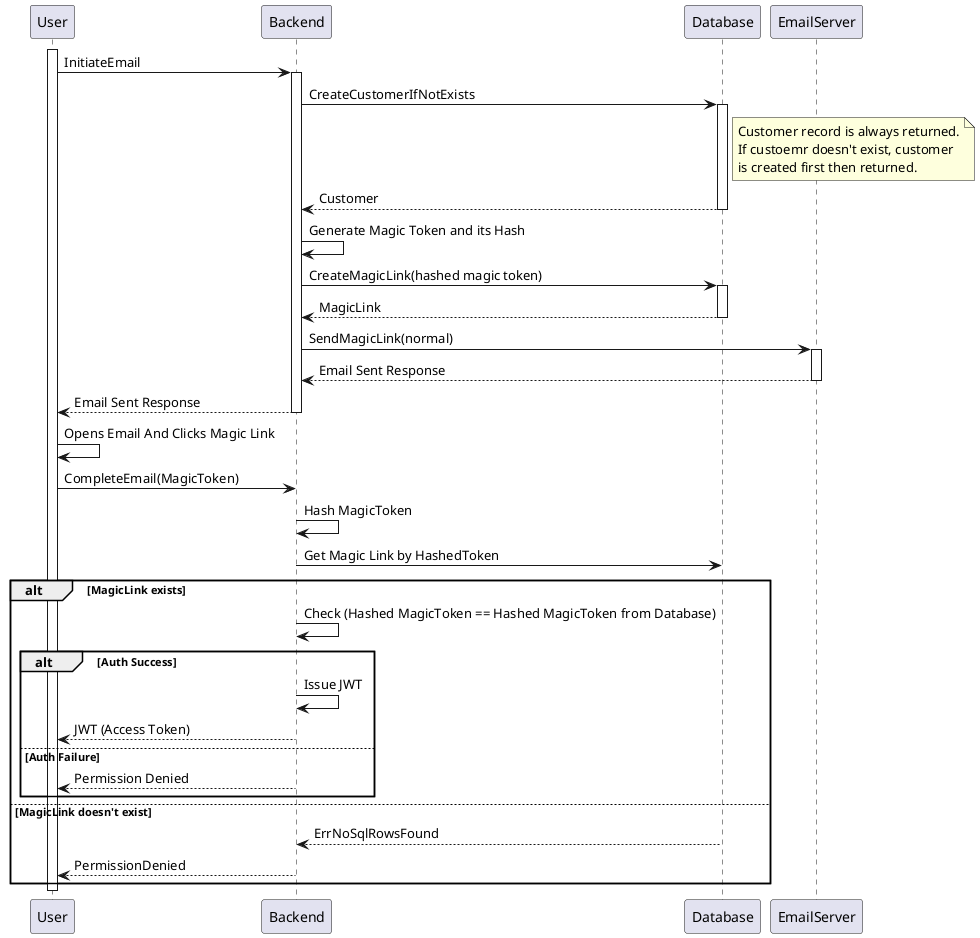 @startuml Continue with Email
activate User

User -> Backend ++ : InitiateEmail

Backend -> Database ++ : CreateCustomerIfNotExists
note right of Database : Customer record is always returned.\nIf custoemr doesn't exist, customer\nis created first then returned.
Database --> Backend -- : Customer

Backend -> Backend : Generate Magic Token and its Hash

Backend -> Database ++ : CreateMagicLink(hashed magic token)
Database --> Backend -- : MagicLink

Backend -> EmailServer ++ : SendMagicLink(normal)
EmailServer --> Backend -- : Email Sent Response

Backend --> User -- : Email Sent Response

User -> User : Opens Email And Clicks Magic Link

User -> Backend : CompleteEmail(MagicToken)

Backend -> Backend : Hash MagicToken

Backend -> Database : Get Magic Link by HashedToken
alt MagicLink exists
    Backend -> Backend : Check (Hashed MagicToken == Hashed MagicToken from Database)
    alt Auth Success
        Backend -> Backend : Issue JWT
        Backend --> User : JWT (Access Token)
    else Auth Failure
        Backend --> User : Permission Denied
    end
else MagicLink doesn't exist
    Database --> Backend : ErrNoSqlRowsFound
    Backend --> User : PermissionDenied
end

deactivate User
@enduml

@startuml Continue with Google
activate User

User -> GoogleAuth ++ : GetAccessToken
GoogleAuth --> User : AccessToken

User -> Backend ++ : UseGoogle(AccessToken)
Backend -> GoogleAuth : GetUserInfoByToken
alt Token Valid
    GoogleAuth --> Backend : UserInfo
    
    Backend -> Database ++ : CreateCustomerIfNotExist
    Database --> Backend : Customer

    Backend -> Database : CreateAuthGoogleIfNotExist(UserInfo.sid)
    note right of Database : Customer record is always returned.\nIf custoemr doesn't exist, customer\nis created first then returned.
    Database --> Backend : AuthGoogle

    Backend -> Backend : Check AuthGoogle.sid == UserInfo.sid
    alt Auth Success
        Backend -> Backend : Issue JWT
        Backend --> User : JWT (Access Token)
    else Auth Failure
        Backend --> User : Permission Denied
    end
else Token Invalid
    GoogleAuth --> Backend : Error
    Backend --> User : Permission Denied
end

deactivate User
@enduml

@startuml Send Welcome Email
System -> Database ++ : FetchUserInfo
activate System

Database --> System -- : UserData

System -> System : Get Magic Link Template
System -> System : Fill Magic Link Template by UserData

System -> EmailServer ++ : SendEmail(Filled Magic Link Template)
EmailServer --> System -- : EmailSentResponse

deactivate System
@enduml

@startuml Log out
User -> Backend ++ : LogoutRequest
activate User

Backend -> Database ++ : InvalidateToken
Database --> Backend -- : TokenInvalidated

Backend --> User -- : LogoutResponse
deactivate User
@enduml

@startuml Connect Calendar
User -> Backend ++ : ConnectCalendarRequest
activate User

Backend -> CalDAV ++ : AuthenticateCredentials
CalDAV --> Backend -- : AuthResponse

Backend -> Database ++ : StoreCalendarConnection
Database --> Backend -- : ConnectionStored

Backend -> CalDAV ++ : SyncCalendarData
CalDAV --> Backend -- : SyncedData

Backend --> User -- : ConnectionResponse
deactivate User
@enduml

@startuml Create Calendar
User -> Backend ++ : CreateCalendarRequest
activate User

Backend -> Database ++ : StoreCalendarInfo
Database --> Backend -- : CalendarCreated

Backend -> Database ++ : CreateDefaultSettings
Database --> Backend -- : SettingsCreated

Backend --> User -- : CalendarResponse
deactivate User
@enduml

@startuml Connect WhatsApp
User -> Backend ++ : InitiateWhatsAppConnection
activate User

Backend -> WhatsApp ++ : RequestLinkingCode
WhatsApp --> Backend -- : LinkingCode

Backend -> Database ++ : StorePendingConnection
Database --> Backend -- : ConnectionPending

User -> Backend : SubmitLinkingCode

Backend -> WhatsApp ++ : VerifyLinkingCode
WhatsApp --> Backend -- : VerificationResponse

Backend -> Database ++ : FinalizeConnection
Database --> Backend -- : ConnectionComplete

Backend --> User -- : ConnectionResponse
deactivate User
@enduml

@startuml Extract Events from WhatsApp
User -> Backend ++ : ExtractEventRequest
activate User

Backend -> WhatsApp ++ : FetchMessageContent
WhatsApp --> Backend -- : MessageContent

Backend -> Backend : ParseEventDetails

Backend -> Database ++ : StoreEvent
Database --> Backend -- : EventStored

Backend --> User -- : ExtractionResponse
deactivate User
@enduml

@startuml Suggest Conflict Resolutions
System -> Database ++ : DetectConflicts
activate System

Database --> System -- : ConflictingEvents

System -> Backend ++ : GenerateResolutions
Backend --> System -- : ResolutionOptions

System -> Database ++ : StoreResolutions
Database --> System -- : ResolutionsStored

System --> User : ResolutionOptions
deactivate System
@enduml

@startuml Manage Scheduling Conflicts
User -> Backend ++ : ReportConflict
activate User

Backend -> Database ++ : FetchConflictingEvents
Database --> Backend -- : Events

Backend -> Backend : GenerateResolutions

Backend -> Database ++ : ApplyResolution
Database --> Backend -- : ResolutionApplied

Backend --> User -- : ConflictResolved
deactivate User
@enduml

@startuml Add Event Manually
User -> Backend ++ : CreateEventRequest
activate User

Backend -> Database ++ : CheckConflicts
Database --> Backend -- : ConflictStatus

Backend -> Database ++ : StoreEvent
Database --> Backend -- : EventStored

Backend -> EmailServer ++ : SendEventNotification
EmailServer --> Backend -- : NotificationSent

Backend --> User -- : EventResponse
deactivate User
@enduml

@startuml View Integrated Calendar
User -> Backend ++ : FetchCalendarRequest
activate User

Backend -> Database ++ : GetUserCalendars
Database --> Backend -- : CalendarList

Backend -> Database ++ : FetchEvents
Database --> Backend -- : Events

Backend -> Backend : OrganizeEventData

Backend --> User -- : CalendarResponse
deactivate User
@enduml

@startuml Configure Daily Routine
User -> Backend ++ : ConfigureRoutineRequest
activate User

Backend -> Database ++ : StoreRoutineConfig
Database --> Backend -- : ConfigStored

Backend -> Database ++ : CreateRecurringEvents
Database --> Backend -- : EventsCreated

Backend -> EmailServer ++ : SetupNotifications
EmailServer --> Backend -- : NotificationsConfigured

Backend --> User -- : RoutineResponse
deactivate User
@enduml

@startuml Schedule Prayer Times
User -> Backend ++ : CreatePrayerSchedule
activate User

Backend -> Database ++ : StorePrayerTimes
Database --> Backend -- : TimesStored

Backend -> Database ++ : CreateRecurringEvents
Database --> Backend -- : EventsCreated

Backend -> EmailServer ++ : SetupReminders
EmailServer --> Backend -- : RemindersSet

Backend --> User -- : ScheduleResponse
deactivate User
@enduml

@startuml Receive Event Notifications
User -> Backend ++ : ConfigureNotifications
activate User

Backend -> Database ++ : StoreNotificationPreferences
Database --> Backend -- : PreferencesStored

Backend -> NotificationService ++ : SetupNotifications
NotificationService --> Backend -- : NotificationsConfigured

Backend -> EmailServer ++ : ConfigureEmailNotifications
EmailServer --> Backend -- : EmailConfigured

Backend --> User -- : ConfigurationResponse
deactivate User
@enduml
